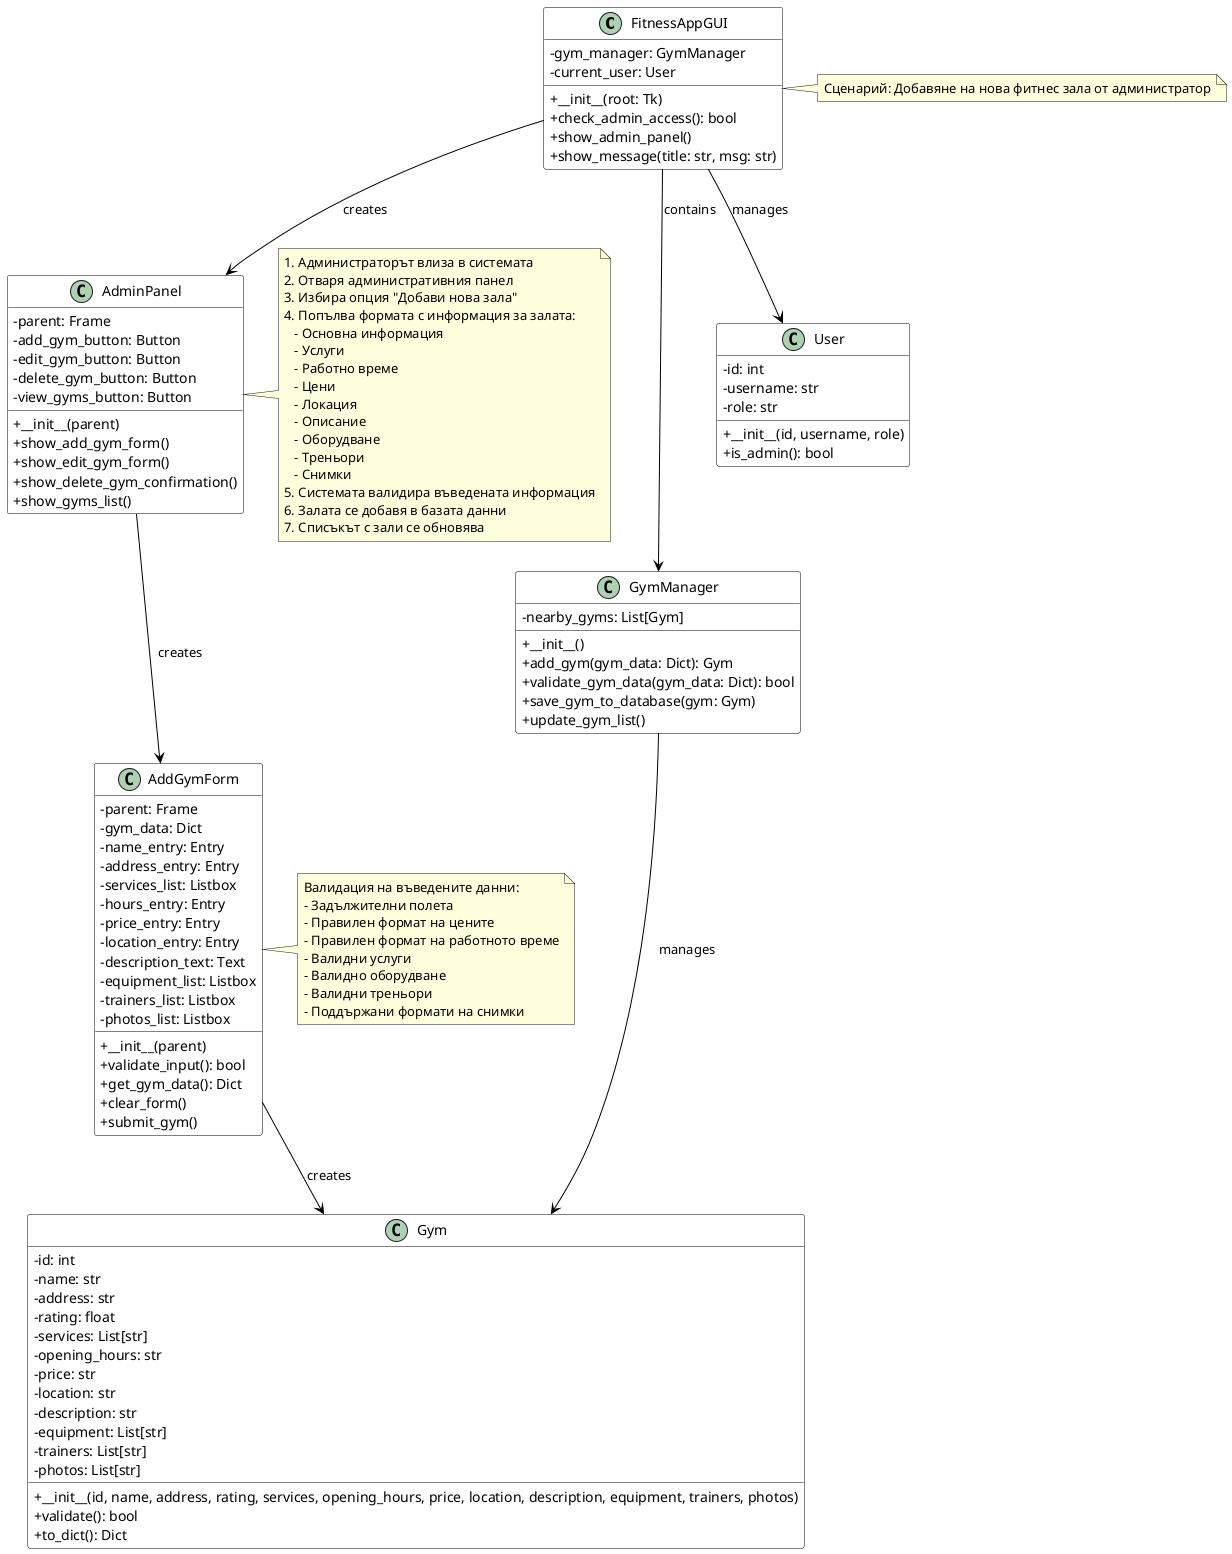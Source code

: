 @startuml Admin Add Gym Scenario

' Стилове
skinparam classAttributeIconSize 0
skinparam class {
  BackgroundColor White
  ArrowColor Black
  BorderColor Black
}

' Основни класове за сценария с добавяне на нова фитнес зала
class FitnessAppGUI {
  - gym_manager: GymManager
  - current_user: User
  + __init__(root: Tk)
  + check_admin_access(): bool
  + show_admin_panel()
  + show_message(title: str, msg: str)
}

class GymManager {
  - nearby_gyms: List[Gym]
  + __init__()
  + add_gym(gym_data: Dict): Gym
  + validate_gym_data(gym_data: Dict): bool
  + save_gym_to_database(gym: Gym)
  + update_gym_list()
}

' Модели
class Gym {
  - id: int
  - name: str
  - address: str
  - rating: float
  - services: List[str]
  - opening_hours: str
  - price: str
  - location: str
  - description: str
  - equipment: List[str]
  - trainers: List[str]
  - photos: List[str]
  + __init__(id, name, address, rating, services, opening_hours, price, location, description, equipment, trainers, photos)
  + validate(): bool
  + to_dict(): Dict
}

class User {
  - id: int
  - username: str
  - role: str
  + __init__(id, username, role)
  + is_admin(): bool
}

' Форми
class AddGymForm {
  - parent: Frame
  - gym_data: Dict
  - name_entry: Entry
  - address_entry: Entry
  - services_list: Listbox
  - hours_entry: Entry
  - price_entry: Entry
  - location_entry: Entry
  - description_text: Text
  - equipment_list: Listbox
  - trainers_list: Listbox
  - photos_list: Listbox
  + __init__(parent)
  + validate_input(): bool
  + get_gym_data(): Dict
  + clear_form()
  + submit_gym()
}

class AdminPanel {
  - parent: Frame
  - add_gym_button: Button
  - edit_gym_button: Button
  - delete_gym_button: Button
  - view_gyms_button: Button
  + __init__(parent)
  + show_add_gym_form()
  + show_edit_gym_form()
  + show_delete_gym_confirmation()
  + show_gyms_list()
}

' Връзки
FitnessAppGUI --> GymManager : contains
FitnessAppGUI --> User : manages
FitnessAppGUI --> AdminPanel : creates

GymManager --> Gym : manages

AdminPanel --> AddGymForm : creates

AddGymForm --> Gym : creates

' Сценарий
note right of FitnessAppGUI
  Сценарий: Добавяне на нова фитнес зала от администратор
end note

note right of AdminPanel
  1. Администраторът влиза в системата
  2. Отваря административния панел
  3. Избира опция "Добави нова зала"
  4. Попълва формата с информация за залата:
     - Основна информация
     - Услуги
     - Работно време
     - Цени
     - Локация
     - Описание
     - Оборудване
     - Треньори
     - Снимки
  5. Системата валидира въведената информация
  6. Залата се добавя в базата данни
  7. Списъкът с зали се обновява
end note

note right of AddGymForm
  Валидация на въведените данни:
  - Задължителни полета
  - Правилен формат на цените
  - Правилен формат на работното време
  - Валидни услуги
  - Валидно оборудване
  - Валидни треньори
  - Поддържани формати на снимки
end note

@enduml 